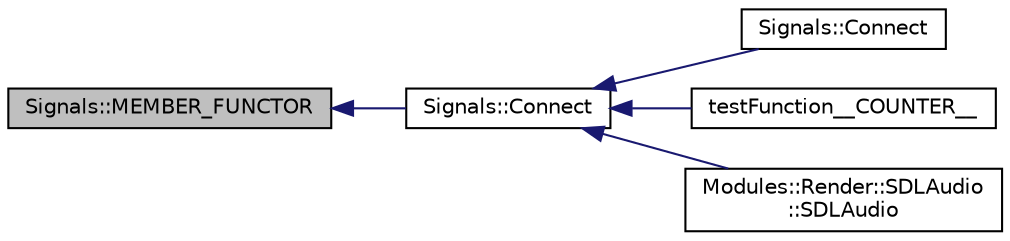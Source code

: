 digraph "Signals::MEMBER_FUNCTOR"
{
 // INTERACTIVE_SVG=YES
  edge [fontname="Helvetica",fontsize="10",labelfontname="Helvetica",labelfontsize="10"];
  node [fontname="Helvetica",fontsize="10",shape=record];
  rankdir="LR";
  Node1 [label="Signals::MEMBER_FUNCTOR",height=0.2,width=0.4,color="black", fillcolor="grey75", style="filled", fontcolor="black"];
  Node1 -> Node2 [dir="back",color="midnightblue",fontsize="10",style="solid",fontname="Helvetica"];
  Node2 [label="Signals::Connect",height=0.2,width=0.4,color="black", fillcolor="white", style="filled",URL="$namespace_signals.html#a710263b1ead0026c0dec0d488c550cb1"];
  Node2 -> Node3 [dir="back",color="midnightblue",fontsize="10",style="solid",fontname="Helvetica"];
  Node3 [label="Signals::Connect",height=0.2,width=0.4,color="black", fillcolor="white", style="filled",URL="$namespace_signals.html#af8eef538418122e0c84901c2e8cc7603"];
  Node2 -> Node4 [dir="back",color="midnightblue",fontsize="10",style="solid",fontname="Helvetica"];
  Node4 [label="testFunction__COUNTER__",height=0.2,width=0.4,color="black", fillcolor="white", style="filled",URL="$modules__decode_8cpp.html#a4b7ee850baca841d3cd8c167ed11f117"];
  Node2 -> Node5 [dir="back",color="midnightblue",fontsize="10",style="solid",fontname="Helvetica"];
  Node5 [label="Modules::Render::SDLAudio\l::SDLAudio",height=0.2,width=0.4,color="black", fillcolor="white", style="filled",URL="$class_modules_1_1_render_1_1_s_d_l_audio.html#ad899ba30efaf0021c42140adc843a870"];
}
